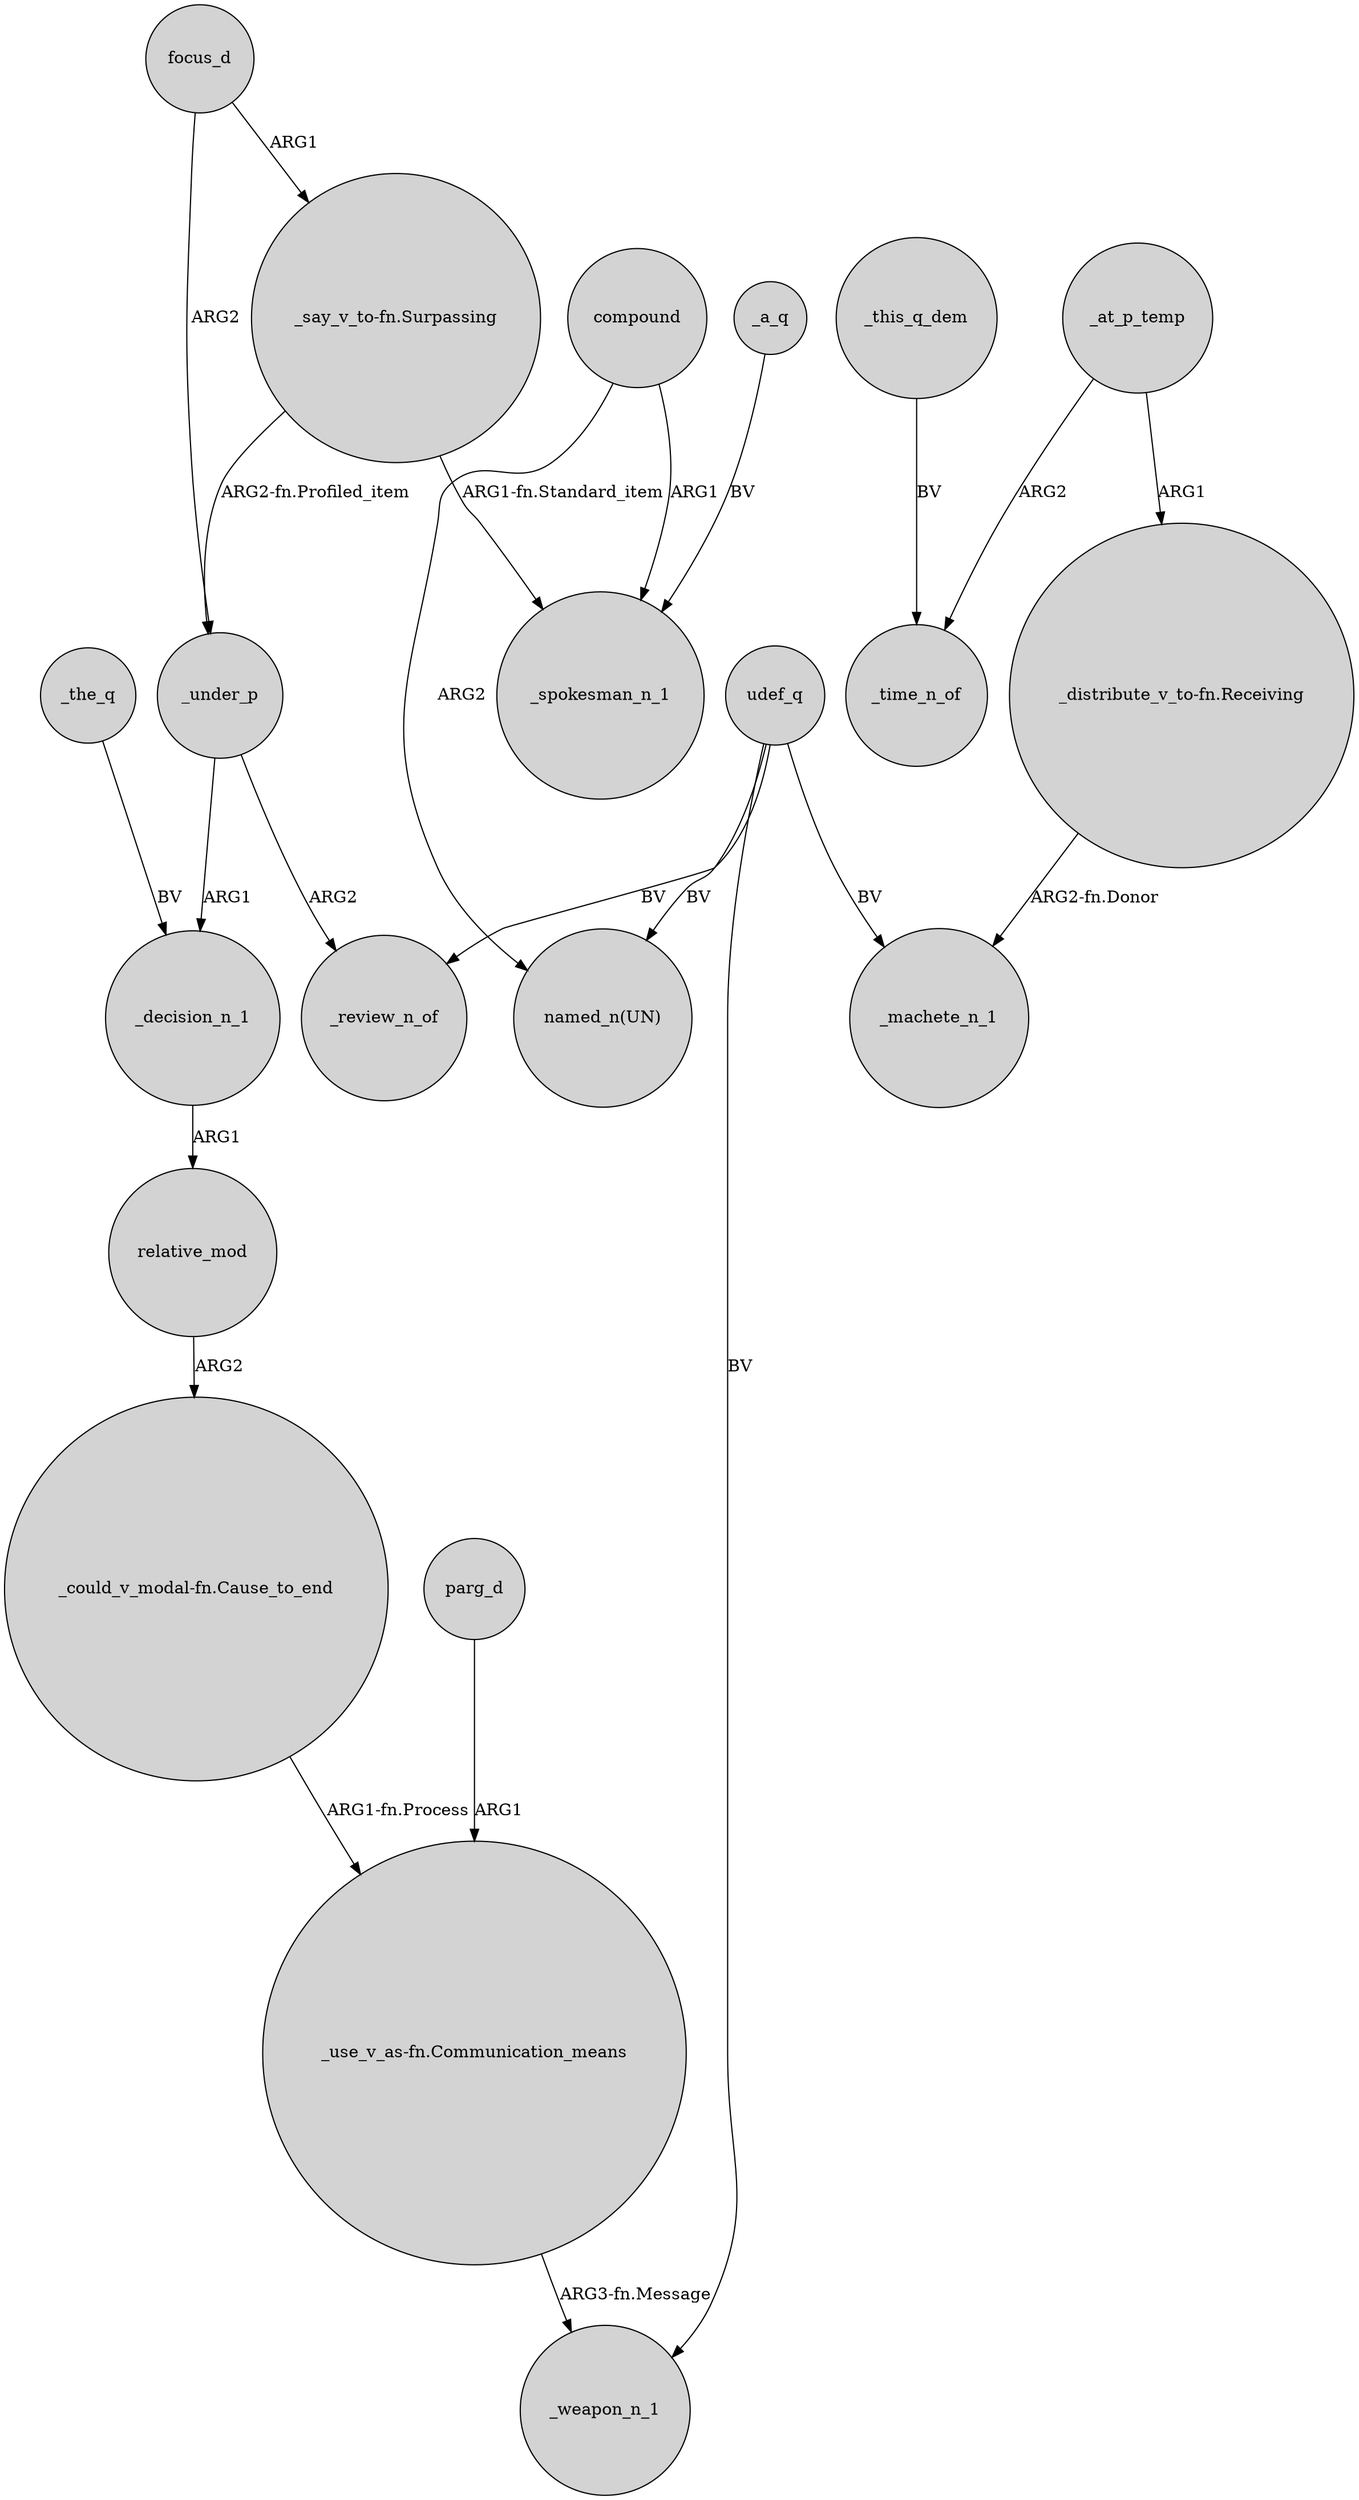 digraph {
	node [shape=circle style=filled]
	udef_q -> _weapon_n_1 [label=BV]
	udef_q -> _review_n_of [label=BV]
	udef_q -> "named_n(UN)" [label=BV]
	relative_mod -> "_could_v_modal-fn.Cause_to_end" [label=ARG2]
	compound -> _spokesman_n_1 [label=ARG1]
	"_use_v_as-fn.Communication_means" -> _weapon_n_1 [label="ARG3-fn.Message"]
	"_could_v_modal-fn.Cause_to_end" -> "_use_v_as-fn.Communication_means" [label="ARG1-fn.Process"]
	_under_p -> _decision_n_1 [label=ARG1]
	"_distribute_v_to-fn.Receiving" -> _machete_n_1 [label="ARG2-fn.Donor"]
	_this_q_dem -> _time_n_of [label=BV]
	_under_p -> _review_n_of [label=ARG2]
	parg_d -> "_use_v_as-fn.Communication_means" [label=ARG1]
	_decision_n_1 -> relative_mod [label=ARG1]
	_at_p_temp -> _time_n_of [label=ARG2]
	udef_q -> _machete_n_1 [label=BV]
	compound -> "named_n(UN)" [label=ARG2]
	focus_d -> "_say_v_to-fn.Surpassing" [label=ARG1]
	focus_d -> _under_p [label=ARG2]
	_at_p_temp -> "_distribute_v_to-fn.Receiving" [label=ARG1]
	"_say_v_to-fn.Surpassing" -> _under_p [label="ARG2-fn.Profiled_item"]
	_the_q -> _decision_n_1 [label=BV]
	_a_q -> _spokesman_n_1 [label=BV]
	"_say_v_to-fn.Surpassing" -> _spokesman_n_1 [label="ARG1-fn.Standard_item"]
}
